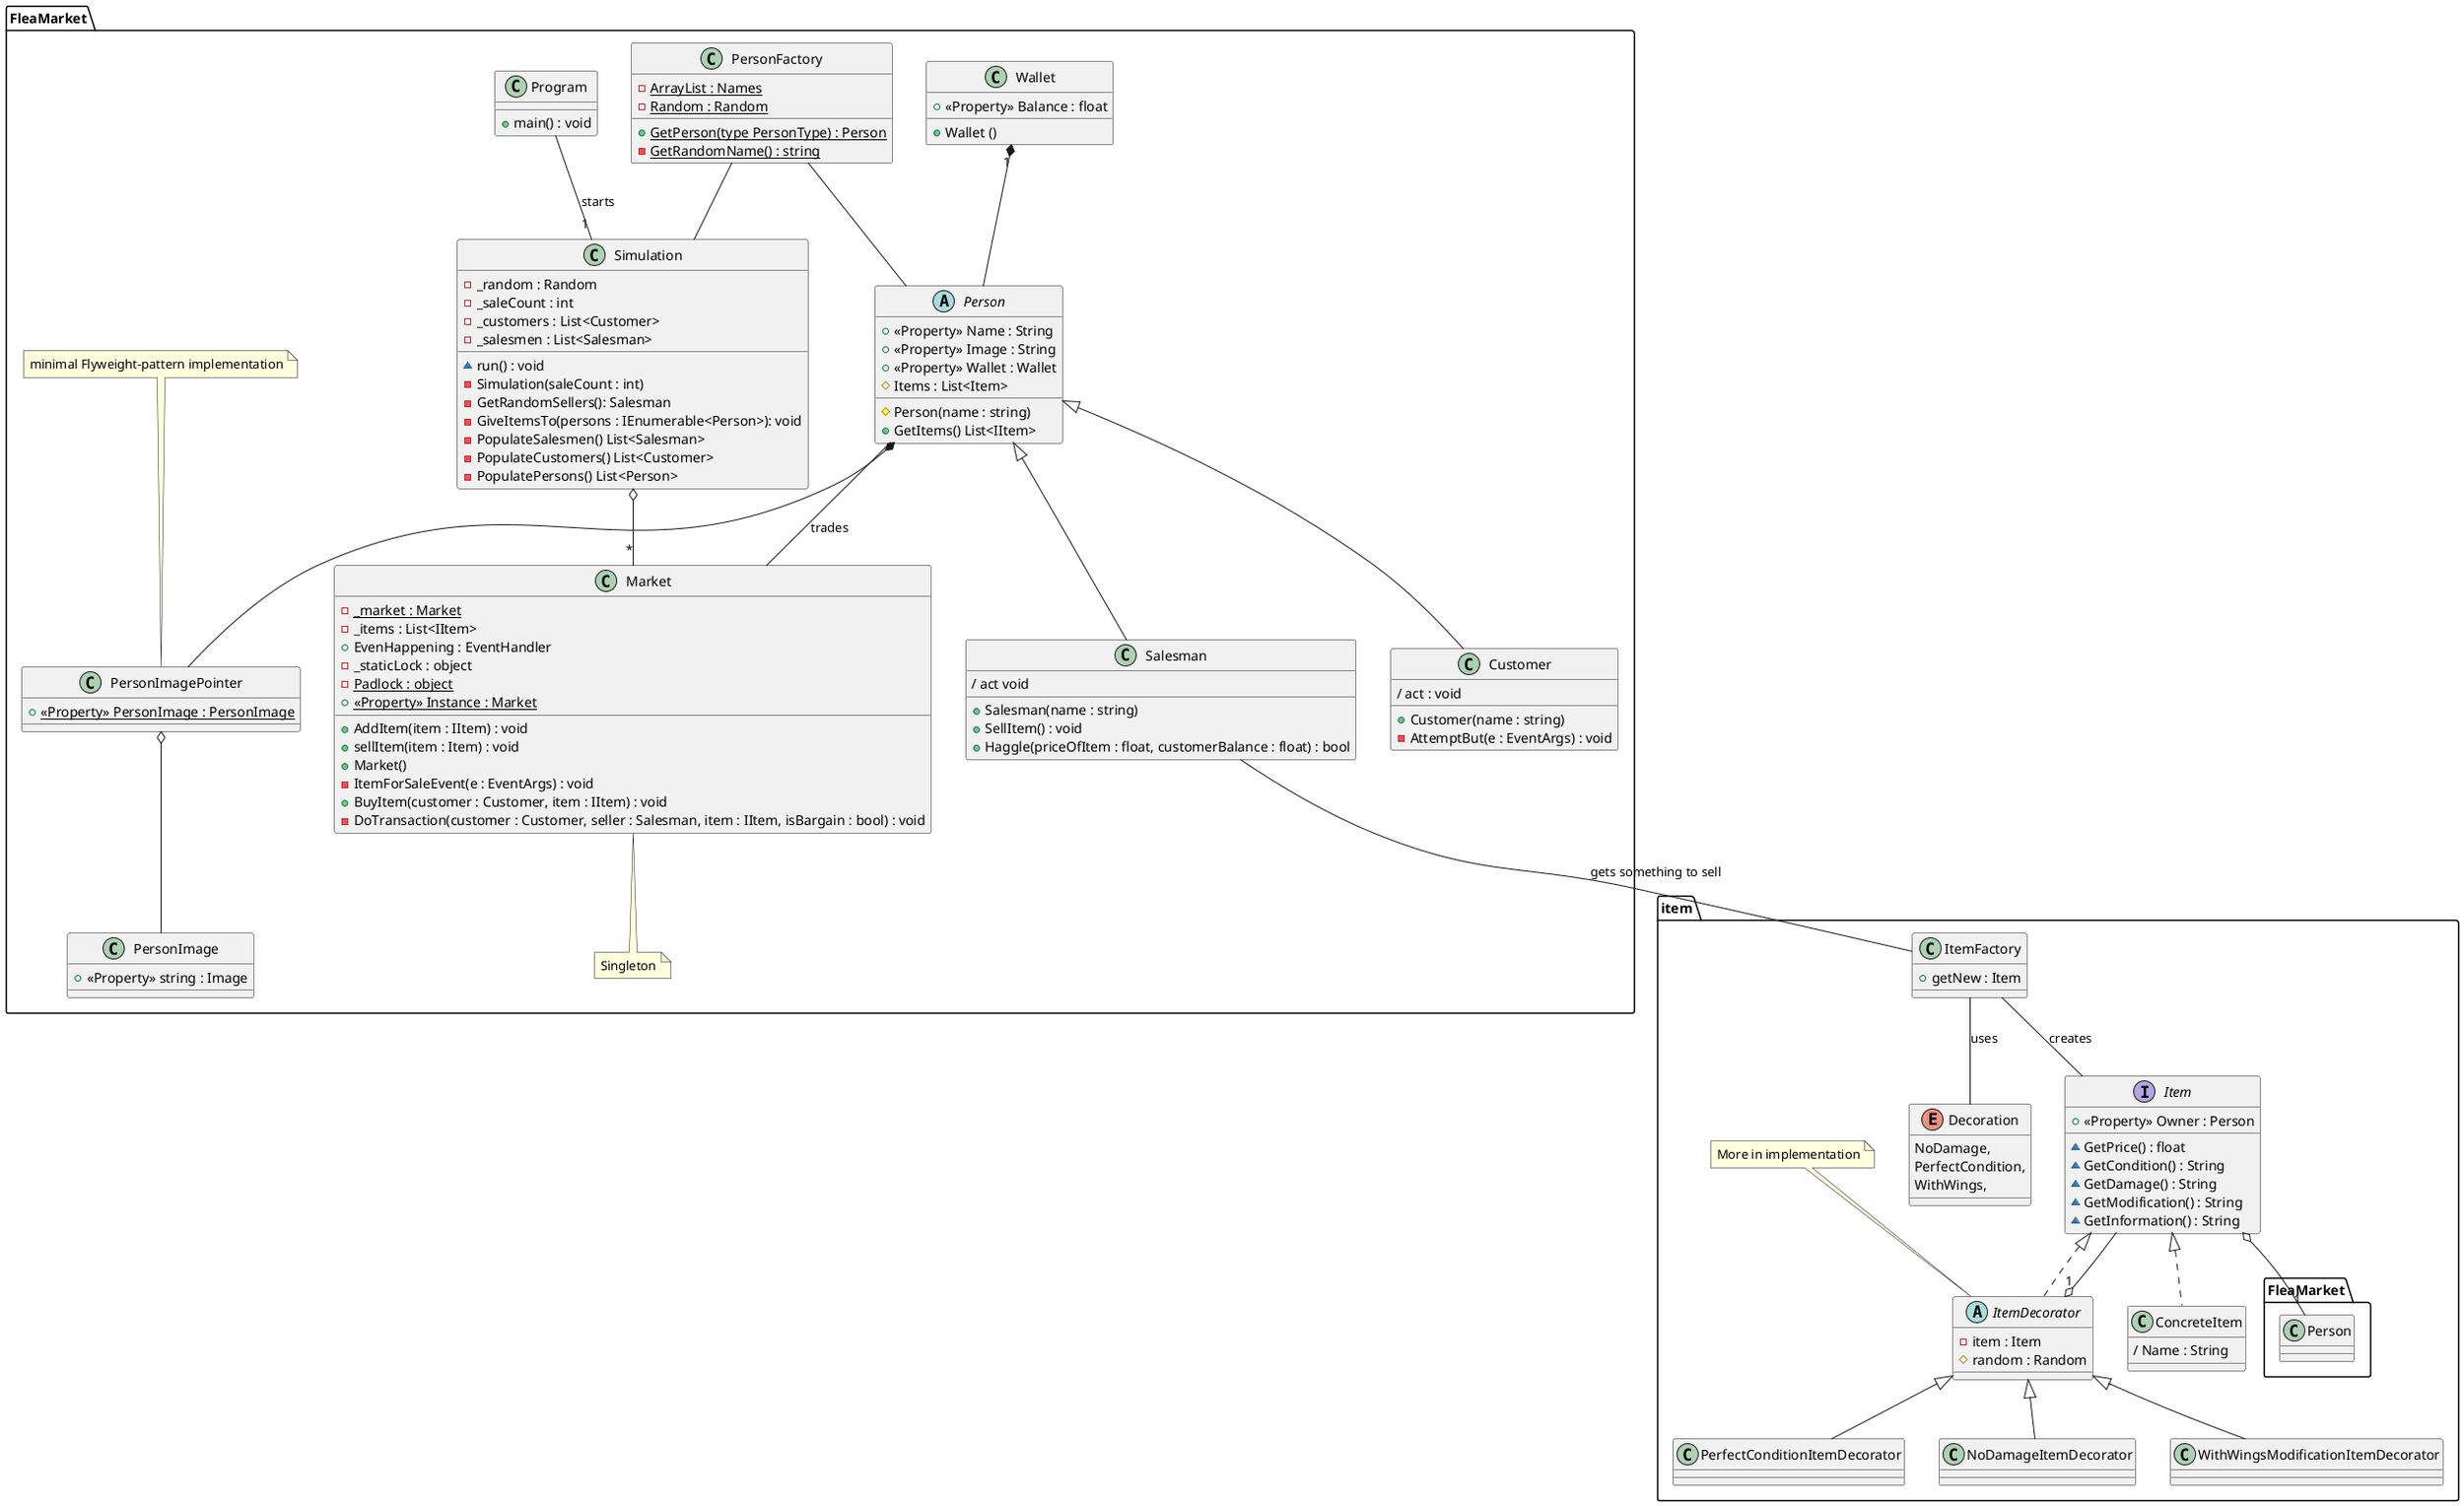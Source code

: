 @startuml Class diagram 



namespace item {
    interface Item {
        + <<Property>> Owner : Person 
        ~ GetPrice() : float
        ~ GetCondition() : String
        ~ GetDamage() : String
        ~ GetModification() : String
        ~ GetInformation() : String 
    }

    Item o-- "1" FleaMarket.Person 

    class ConcreteItem implements Item {
        / Name : String 
    }


    abstract ItemDecorator implements Item {
        - item : Item
        # random : Random
    }

    ItemDecorator "1" o-- Item 


    class PerfectConditionItemDecorator extends ItemDecorator
    class NoDamageItemDecorator extends ItemDecorator
    class WithWingsModificationItemDecorator extends ItemDecorator

    note "More in implementation" as MoreInImplementation
    MoreInImplementation .. ItemDecorator


    enum Decoration {
        NoDamage,
        PerfectCondition,
        WithWings, 
    }

    ItemFactory -- Decoration : uses 

    class ItemFactory {
        + getNew : Item  
        
    }

    ItemFactory -- Item : creates 
}

namespace FleaMarket {
    

    class Wallet {
        + <<Property>> Balance : float 
        + Wallet ()
    }

    abstract Person {
        + <<Property>> Name : String 
        + <<Property>> Image : String 
        + <<Property>> Wallet : Wallet 
        # Items : List<Item> 
        # Person(name : string)
        + GetItems() List<IItem>
    }

    Wallet "1" *-- Person
    Person -- Market : trades 


    class Customer extends Person {
        / act : void 
        + Customer(name : string)
        - AttemptBut(e : EventArgs) : void
        
    }

    class Salesman extends Person {
        / act void 
        + Salesman(name : string)
        + SellItem() : void
        + Haggle(priceOfItem : float, customerBalance : float) : bool
    }
    
    class PersonFactory {
        - {static} ArrayList : Names
        - {static} Random : Random
        + {static} GetPerson(type PersonType) : Person
        - {static} GetRandomName() : string
    }
    
    PersonFactory -- Simulation
    
    PersonFactory -- Person

    class PersonImage {
        + <<Property>> string : Image
    }

    class PersonImagePointer {
        + <<Property>> {static} PersonImage : PersonImage 
    }

    note top of PersonImagePointer : minimal Flyweight-pattern implementation

    PersonImagePointer o-- PersonImage
    Person *-- PersonImagePointer

    note "Singleton" as singleton
    class Market {
        
        - {static}_market : Market
        - _items : List<IItem>
        + EvenHappening : EventHandler
        - _staticLock : object
        - {static}Padlock : object
        + {static}<<Property>> Instance : Market  
        + AddItem(item : IItem) : void  
        + sellItem(item : Item) : void 
        + Market()
        - ItemForSaleEvent(e : EventArgs) : void
        + BuyItem(customer : Customer, item : IItem) : void
        - DoTransaction(customer : Customer, seller : Salesman, item : IItem, isBargain : bool) : void
    }

    Market .. singleton


    class Program { 
        + main() : void
    }

    class Simulation {
        - _random : Random
        - _saleCount : int
        - _customers : List<Customer> 
        - _salesmen : List<Salesman> 
        ~ run() : void 
        - Simulation(saleCount : int)
        - GetRandomSellers(): Salesman
        - GiveItemsTo(persons : IEnumerable<Person>): void
        - PopulateSalesmen() List<Salesman>
        - PopulateCustomers() List<Customer>
        - PopulatePersons() List<Person>
        
        
    }

    Program -- "1" Simulation : starts
    Simulation o-- "*" Market

    Salesman -- item.ItemFactory : gets something to sell 

}


@enduml